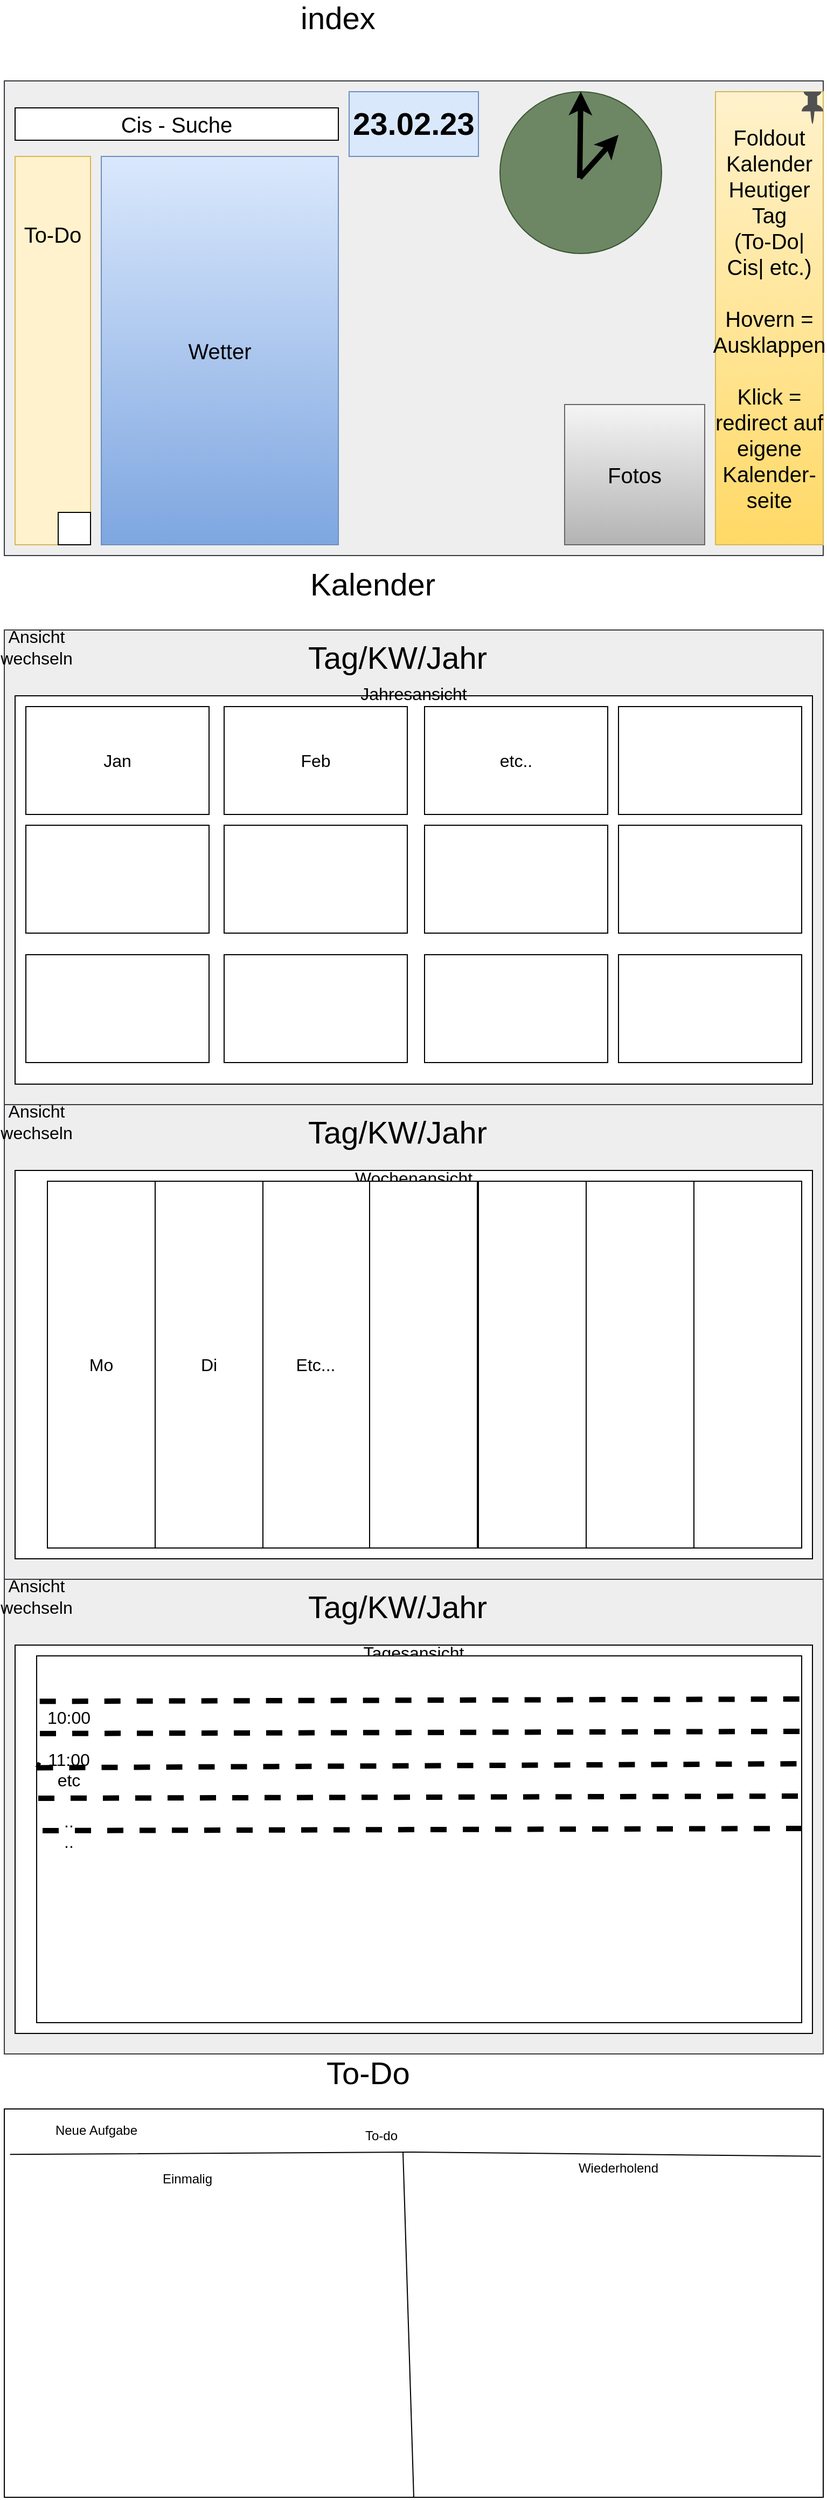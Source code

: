 <mxfile version="20.8.23" type="github">
  <diagram name="Seite-1" id="EmDK2r1r_ojtpIDrd_3T">
    <mxGraphModel dx="1114" dy="575" grid="1" gridSize="10" guides="1" tooltips="1" connect="1" arrows="1" fold="1" page="1" pageScale="1" pageWidth="827" pageHeight="1169" math="0" shadow="0">
      <root>
        <mxCell id="0" />
        <mxCell id="1" parent="0" />
        <mxCell id="56nTkRyiLyYgo9OfkKjr-2" value="" style="rounded=0;whiteSpace=wrap;html=1;fillColor=#eeeeee;strokeColor=#36393d;" parent="1" vertex="1">
          <mxGeometry x="40" y="80" width="760" height="440" as="geometry" />
        </mxCell>
        <mxCell id="56nTkRyiLyYgo9OfkKjr-3" value="&lt;font style=&quot;font-size: 13px;&quot;&gt;&lt;font style=&quot;font-size: 14px;&quot;&gt;&lt;font style=&quot;font-size: 15px;&quot;&gt;&lt;font style=&quot;font-size: 16px;&quot;&gt;&lt;font style=&quot;font-size: 17px;&quot;&gt;&lt;font style=&quot;font-size: 18px;&quot;&gt;&lt;font style=&quot;font-size: 19px;&quot;&gt;&lt;font style=&quot;font-size: 20px;&quot;&gt;&lt;font style=&quot;font-size: 21px;&quot;&gt;&lt;font style=&quot;font-size: 22px;&quot;&gt;&lt;font style=&quot;font-size: 23px;&quot;&gt;&lt;font style=&quot;font-size: 24px;&quot;&gt;&lt;font style=&quot;font-size: 25px;&quot;&gt;&lt;font style=&quot;font-size: 26px;&quot;&gt;&lt;font style=&quot;font-size: 27px;&quot;&gt;&lt;font style=&quot;font-size: 28px;&quot;&gt;&lt;font style=&quot;font-size: 29px;&quot;&gt;&lt;b&gt;23.02.23&lt;/b&gt;&lt;/font&gt;&lt;/font&gt;&lt;/font&gt;&lt;/font&gt;&lt;/font&gt;&lt;/font&gt;&lt;/font&gt;&lt;/font&gt;&lt;/font&gt;&lt;/font&gt;&lt;/font&gt;&lt;/font&gt;&lt;/font&gt;&lt;/font&gt;&lt;/font&gt;&lt;/font&gt;&lt;/font&gt;" style="rounded=0;whiteSpace=wrap;html=1;fillColor=#dae8fc;strokeColor=#6c8ebf;" parent="1" vertex="1">
          <mxGeometry x="360" y="90" width="120" height="60" as="geometry" />
        </mxCell>
        <mxCell id="56nTkRyiLyYgo9OfkKjr-4" value="&lt;div style=&quot;font-size: 20px;&quot;&gt;&lt;font style=&quot;font-size: 20px;&quot;&gt;Foldout Kalender Heutiger Tag&lt;/font&gt;&lt;/div&gt;&lt;div style=&quot;font-size: 20px;&quot;&gt;&lt;font style=&quot;font-size: 20px;&quot;&gt;&lt;font style=&quot;font-size: 20px;&quot;&gt;(To-Do| Cis| etc.)&lt;/font&gt;&lt;/font&gt;&lt;/div&gt;&lt;div style=&quot;font-size: 20px;&quot;&gt;&lt;font style=&quot;font-size: 20px;&quot;&gt;&lt;font style=&quot;font-size: 20px;&quot;&gt;&lt;br&gt;&lt;/font&gt;&lt;/font&gt;&lt;/div&gt;&lt;div style=&quot;font-size: 20px;&quot;&gt;&lt;font style=&quot;font-size: 20px;&quot;&gt;&lt;font style=&quot;font-size: 20px;&quot;&gt;Hovern = Ausklappen&lt;/font&gt;&lt;/font&gt;&lt;/div&gt;&lt;div style=&quot;font-size: 20px;&quot;&gt;&lt;font style=&quot;font-size: 20px;&quot;&gt;&lt;font style=&quot;font-size: 20px;&quot;&gt;&lt;br&gt;&lt;/font&gt;&lt;/font&gt;&lt;/div&gt;&lt;div style=&quot;font-size: 20px;&quot;&gt;&lt;font style=&quot;font-size: 20px;&quot;&gt;&lt;font style=&quot;font-size: 20px;&quot;&gt;Klick = redirect auf eigene Kalender-seite&lt;br&gt;&lt;/font&gt;&lt;/font&gt;&lt;/div&gt;" style="rounded=0;whiteSpace=wrap;html=1;fontSize=46;fillColor=#fff2cc;gradientColor=#ffd966;strokeColor=#d6b656;" parent="1" vertex="1">
          <mxGeometry x="700" y="90" width="100" height="420" as="geometry" />
        </mxCell>
        <mxCell id="56nTkRyiLyYgo9OfkKjr-6" value="" style="sketch=0;pointerEvents=1;shadow=0;dashed=0;html=1;strokeColor=none;fillColor=#505050;labelPosition=center;verticalLabelPosition=bottom;verticalAlign=top;outlineConnect=0;align=center;shape=mxgraph.office.concepts.pin;fontSize=20;" parent="1" vertex="1">
          <mxGeometry x="780" y="90" width="20" height="30" as="geometry" />
        </mxCell>
        <mxCell id="56nTkRyiLyYgo9OfkKjr-7" value="&lt;div&gt;Wetter&lt;/div&gt;" style="rounded=0;whiteSpace=wrap;html=1;fontSize=20;fillColor=#dae8fc;gradientColor=#7ea6e0;strokeColor=#6c8ebf;" parent="1" vertex="1">
          <mxGeometry x="130" y="150" width="220" height="360" as="geometry" />
        </mxCell>
        <mxCell id="56nTkRyiLyYgo9OfkKjr-8" value="&lt;div align=&quot;left&quot;&gt;To-Do&lt;br&gt;&lt;/div&gt;&lt;div&gt;&lt;br&gt;&lt;/div&gt;&lt;div&gt;&lt;br&gt;&lt;/div&gt;&lt;div&gt;&lt;br&gt;&lt;/div&gt;&lt;div&gt;&lt;br&gt;&lt;/div&gt;&lt;div&gt;&lt;br&gt;&lt;/div&gt;&lt;div&gt;&lt;br&gt;&lt;/div&gt;&lt;div&gt;&lt;br&gt;&lt;/div&gt;&lt;div&gt;&lt;br&gt;&lt;/div&gt;&lt;div&gt;&lt;br&gt;&lt;/div&gt;" style="rounded=0;whiteSpace=wrap;html=1;fontSize=20;fillColor=#fff2cc;strokeColor=#d6b656;" parent="1" vertex="1">
          <mxGeometry x="50" y="150" width="70" height="360" as="geometry" />
        </mxCell>
        <mxCell id="56nTkRyiLyYgo9OfkKjr-10" value="" style="whiteSpace=wrap;html=1;aspect=fixed;fontSize=20;" parent="1" vertex="1">
          <mxGeometry x="90" y="480" width="30" height="30" as="geometry" />
        </mxCell>
        <mxCell id="56nTkRyiLyYgo9OfkKjr-9" value="" style="shape=image;html=1;verticalAlign=top;verticalLabelPosition=bottom;labelBackgroundColor=#ffffff;imageAspect=0;aspect=fixed;image=https://cdn4.iconfinder.com/data/icons/ionicons/512/icon-plus-round-128.png;fontSize=20;" parent="1" vertex="1">
          <mxGeometry x="90" y="480" width="30" height="30" as="geometry" />
        </mxCell>
        <mxCell id="56nTkRyiLyYgo9OfkKjr-12" value="&lt;div&gt;Cis - Suche&lt;/div&gt;" style="rounded=0;whiteSpace=wrap;html=1;fontSize=20;" parent="1" vertex="1">
          <mxGeometry x="50" y="105" width="300" height="30" as="geometry" />
        </mxCell>
        <mxCell id="56nTkRyiLyYgo9OfkKjr-13" value="Fotos" style="whiteSpace=wrap;html=1;aspect=fixed;fontSize=20;fillColor=#f5f5f5;strokeColor=#666666;gradientColor=#b3b3b3;" parent="1" vertex="1">
          <mxGeometry x="560" y="380" width="130" height="130" as="geometry" />
        </mxCell>
        <mxCell id="56nTkRyiLyYgo9OfkKjr-14" value="" style="ellipse;whiteSpace=wrap;html=1;aspect=fixed;fontSize=29;fillColor=#6d8764;fontColor=#ffffff;strokeColor=#3A5431;" parent="1" vertex="1">
          <mxGeometry x="500" y="90" width="150" height="150" as="geometry" />
        </mxCell>
        <mxCell id="56nTkRyiLyYgo9OfkKjr-16" value="" style="endArrow=classic;html=1;rounded=0;fontSize=29;strokeWidth=5;" parent="1" edge="1">
          <mxGeometry width="50" height="50" relative="1" as="geometry">
            <mxPoint x="574" y="170" as="sourcePoint" />
            <mxPoint x="610" y="130" as="targetPoint" />
          </mxGeometry>
        </mxCell>
        <mxCell id="56nTkRyiLyYgo9OfkKjr-17" value="" style="endArrow=classic;html=1;rounded=0;fontSize=29;strokeWidth=5;entryX=0.5;entryY=0;entryDx=0;entryDy=0;" parent="1" target="56nTkRyiLyYgo9OfkKjr-14" edge="1">
          <mxGeometry width="50" height="50" relative="1" as="geometry">
            <mxPoint x="574" y="170" as="sourcePoint" />
            <mxPoint x="580" y="210" as="targetPoint" />
          </mxGeometry>
        </mxCell>
        <mxCell id="56nTkRyiLyYgo9OfkKjr-18" value="&lt;div&gt;index&lt;/div&gt;" style="text;html=1;strokeColor=none;fillColor=none;spacing=5;spacingTop=-20;whiteSpace=wrap;overflow=hidden;rounded=0;fontSize=29;" parent="1" vertex="1">
          <mxGeometry x="310" y="15" width="190" height="120" as="geometry" />
        </mxCell>
        <mxCell id="56nTkRyiLyYgo9OfkKjr-19" value="Kalender" style="text;html=1;strokeColor=none;fillColor=none;spacing=5;spacingTop=-20;whiteSpace=wrap;overflow=hidden;rounded=0;fontSize=29;" parent="1" vertex="1">
          <mxGeometry x="319" y="540" width="190" height="120" as="geometry" />
        </mxCell>
        <mxCell id="56nTkRyiLyYgo9OfkKjr-20" value="" style="rounded=0;whiteSpace=wrap;html=1;fillColor=#eeeeee;strokeColor=#36393d;" parent="1" vertex="1">
          <mxGeometry x="40" y="589" width="760" height="440" as="geometry" />
        </mxCell>
        <mxCell id="56nTkRyiLyYgo9OfkKjr-21" value="&lt;div&gt;Tag/KW/Jahr&lt;/div&gt;" style="text;html=1;strokeColor=none;fillColor=none;align=center;verticalAlign=middle;whiteSpace=wrap;rounded=0;fontSize=29;" parent="1" vertex="1">
          <mxGeometry x="375" y="600" width="60" height="30" as="geometry" />
        </mxCell>
        <mxCell id="56nTkRyiLyYgo9OfkKjr-22" value="Ansicht wechseln" style="text;html=1;strokeColor=none;fillColor=none;align=center;verticalAlign=middle;whiteSpace=wrap;rounded=0;fontSize=16;" parent="1" vertex="1">
          <mxGeometry x="40" y="590" width="60" height="30" as="geometry" />
        </mxCell>
        <mxCell id="56nTkRyiLyYgo9OfkKjr-24" value="&lt;div&gt;Jahresansicht&lt;/div&gt;&lt;div&gt;&lt;br&gt;&lt;/div&gt;&lt;div&gt;&lt;br&gt;&lt;/div&gt;&lt;div&gt;&lt;br&gt;&lt;/div&gt;&lt;div&gt;&lt;br&gt;&lt;/div&gt;&lt;div&gt;&lt;br&gt;&lt;/div&gt;&lt;div&gt;&lt;br&gt;&lt;/div&gt;&lt;div&gt;&lt;br&gt;&lt;/div&gt;&lt;div&gt;&lt;br&gt;&lt;/div&gt;&lt;div&gt;&lt;br&gt;&lt;/div&gt;&lt;div&gt;&lt;br&gt;&lt;/div&gt;&lt;div&gt;&lt;br&gt;&lt;/div&gt;&lt;div&gt;&lt;br&gt;&lt;/div&gt;&lt;div&gt;&lt;br&gt;&lt;/div&gt;&lt;div&gt;&lt;br&gt;&lt;/div&gt;&lt;div&gt;&lt;br&gt;&lt;/div&gt;&lt;div&gt;&lt;br&gt;&lt;/div&gt;&lt;div&gt;&lt;br&gt;&lt;/div&gt;&lt;div&gt;&lt;br&gt;&lt;/div&gt;&lt;div&gt;&lt;br&gt;&lt;/div&gt;" style="rounded=0;whiteSpace=wrap;html=1;fontSize=16;" parent="1" vertex="1">
          <mxGeometry x="50" y="650" width="740" height="360" as="geometry" />
        </mxCell>
        <mxCell id="56nTkRyiLyYgo9OfkKjr-34" value="Jan" style="rounded=0;whiteSpace=wrap;html=1;fontSize=16;" parent="1" vertex="1">
          <mxGeometry x="60" y="660" width="170" height="100" as="geometry" />
        </mxCell>
        <mxCell id="56nTkRyiLyYgo9OfkKjr-35" value="Feb" style="rounded=0;whiteSpace=wrap;html=1;fontSize=16;" parent="1" vertex="1">
          <mxGeometry x="244" y="660" width="170" height="100" as="geometry" />
        </mxCell>
        <mxCell id="56nTkRyiLyYgo9OfkKjr-36" value="" style="rounded=0;whiteSpace=wrap;html=1;fontSize=16;" parent="1" vertex="1">
          <mxGeometry x="610" y="660" width="170" height="100" as="geometry" />
        </mxCell>
        <mxCell id="56nTkRyiLyYgo9OfkKjr-37" value="etc.." style="rounded=0;whiteSpace=wrap;html=1;fontSize=16;" parent="1" vertex="1">
          <mxGeometry x="430" y="660" width="170" height="100" as="geometry" />
        </mxCell>
        <mxCell id="56nTkRyiLyYgo9OfkKjr-38" value="" style="rounded=0;whiteSpace=wrap;html=1;fontSize=16;" parent="1" vertex="1">
          <mxGeometry x="60" y="890" width="170" height="100" as="geometry" />
        </mxCell>
        <mxCell id="56nTkRyiLyYgo9OfkKjr-39" value="" style="rounded=0;whiteSpace=wrap;html=1;fontSize=16;" parent="1" vertex="1">
          <mxGeometry x="244" y="890" width="170" height="100" as="geometry" />
        </mxCell>
        <mxCell id="56nTkRyiLyYgo9OfkKjr-40" value="" style="rounded=0;whiteSpace=wrap;html=1;fontSize=16;" parent="1" vertex="1">
          <mxGeometry x="610" y="890" width="170" height="100" as="geometry" />
        </mxCell>
        <mxCell id="56nTkRyiLyYgo9OfkKjr-41" value="" style="rounded=0;whiteSpace=wrap;html=1;fontSize=16;" parent="1" vertex="1">
          <mxGeometry x="430" y="890" width="170" height="100" as="geometry" />
        </mxCell>
        <mxCell id="56nTkRyiLyYgo9OfkKjr-42" value="" style="rounded=0;whiteSpace=wrap;html=1;fontSize=16;" parent="1" vertex="1">
          <mxGeometry x="60" y="770" width="170" height="100" as="geometry" />
        </mxCell>
        <mxCell id="56nTkRyiLyYgo9OfkKjr-43" value="" style="rounded=0;whiteSpace=wrap;html=1;fontSize=16;" parent="1" vertex="1">
          <mxGeometry x="244" y="770" width="170" height="100" as="geometry" />
        </mxCell>
        <mxCell id="56nTkRyiLyYgo9OfkKjr-44" value="" style="rounded=0;whiteSpace=wrap;html=1;fontSize=16;" parent="1" vertex="1">
          <mxGeometry x="610" y="770" width="170" height="100" as="geometry" />
        </mxCell>
        <mxCell id="56nTkRyiLyYgo9OfkKjr-45" value="" style="rounded=0;whiteSpace=wrap;html=1;fontSize=16;" parent="1" vertex="1">
          <mxGeometry x="430" y="770" width="170" height="100" as="geometry" />
        </mxCell>
        <mxCell id="56nTkRyiLyYgo9OfkKjr-46" value="" style="rounded=0;whiteSpace=wrap;html=1;fillColor=#eeeeee;strokeColor=#36393d;" parent="1" vertex="1">
          <mxGeometry x="40" y="1029" width="760" height="440" as="geometry" />
        </mxCell>
        <mxCell id="56nTkRyiLyYgo9OfkKjr-47" value="&lt;div&gt;Tag/KW/Jahr&lt;/div&gt;" style="text;html=1;strokeColor=none;fillColor=none;align=center;verticalAlign=middle;whiteSpace=wrap;rounded=0;fontSize=29;" parent="1" vertex="1">
          <mxGeometry x="375" y="1040" width="60" height="30" as="geometry" />
        </mxCell>
        <mxCell id="56nTkRyiLyYgo9OfkKjr-48" value="Ansicht wechseln" style="text;html=1;strokeColor=none;fillColor=none;align=center;verticalAlign=middle;whiteSpace=wrap;rounded=0;fontSize=16;" parent="1" vertex="1">
          <mxGeometry x="40" y="1030" width="60" height="30" as="geometry" />
        </mxCell>
        <mxCell id="56nTkRyiLyYgo9OfkKjr-49" value="&lt;div&gt;Wochenansicht&lt;/div&gt;&lt;div&gt;&lt;br&gt;&lt;/div&gt;&lt;div&gt;&lt;br&gt;&lt;/div&gt;&lt;div&gt;&lt;br&gt;&lt;/div&gt;&lt;div&gt;&lt;br&gt;&lt;/div&gt;&lt;div&gt;&lt;br&gt;&lt;/div&gt;&lt;div&gt;&lt;br&gt;&lt;/div&gt;&lt;div&gt;&lt;br&gt;&lt;/div&gt;&lt;div&gt;&lt;br&gt;&lt;/div&gt;&lt;div&gt;&lt;br&gt;&lt;/div&gt;&lt;div&gt;&lt;br&gt;&lt;/div&gt;&lt;div&gt;&lt;br&gt;&lt;/div&gt;&lt;div&gt;&lt;br&gt;&lt;/div&gt;&lt;div&gt;&lt;br&gt;&lt;/div&gt;&lt;div&gt;&lt;br&gt;&lt;/div&gt;&lt;div&gt;&lt;br&gt;&lt;/div&gt;&lt;div&gt;&lt;br&gt;&lt;/div&gt;&lt;div&gt;&lt;br&gt;&lt;/div&gt;&lt;div&gt;&lt;br&gt;&lt;/div&gt;" style="rounded=0;whiteSpace=wrap;html=1;fontSize=16;" parent="1" vertex="1">
          <mxGeometry x="50" y="1090" width="740" height="360" as="geometry" />
        </mxCell>
        <mxCell id="56nTkRyiLyYgo9OfkKjr-52" value="" style="rounded=0;whiteSpace=wrap;html=1;fontSize=16;" parent="1" vertex="1">
          <mxGeometry x="680" y="1100" width="100" height="340" as="geometry" />
        </mxCell>
        <mxCell id="56nTkRyiLyYgo9OfkKjr-62" value="" style="rounded=0;whiteSpace=wrap;html=1;fontSize=16;" parent="1" vertex="1">
          <mxGeometry x="580" y="1100" width="100" height="340" as="geometry" />
        </mxCell>
        <mxCell id="56nTkRyiLyYgo9OfkKjr-63" value="" style="rounded=0;whiteSpace=wrap;html=1;fontSize=16;" parent="1" vertex="1">
          <mxGeometry x="480" y="1100" width="100" height="340" as="geometry" />
        </mxCell>
        <mxCell id="56nTkRyiLyYgo9OfkKjr-64" value="" style="rounded=0;whiteSpace=wrap;html=1;fontSize=16;" parent="1" vertex="1">
          <mxGeometry x="379" y="1100" width="100" height="340" as="geometry" />
        </mxCell>
        <mxCell id="56nTkRyiLyYgo9OfkKjr-65" value="Etc..." style="rounded=0;whiteSpace=wrap;html=1;fontSize=16;" parent="1" vertex="1">
          <mxGeometry x="279" y="1100" width="100" height="340" as="geometry" />
        </mxCell>
        <mxCell id="56nTkRyiLyYgo9OfkKjr-66" value="Di" style="rounded=0;whiteSpace=wrap;html=1;fontSize=16;" parent="1" vertex="1">
          <mxGeometry x="180" y="1100" width="100" height="340" as="geometry" />
        </mxCell>
        <mxCell id="56nTkRyiLyYgo9OfkKjr-67" value="Mo" style="rounded=0;whiteSpace=wrap;html=1;fontSize=16;" parent="1" vertex="1">
          <mxGeometry x="80" y="1100" width="100" height="340" as="geometry" />
        </mxCell>
        <mxCell id="56nTkRyiLyYgo9OfkKjr-76" value="" style="rounded=0;whiteSpace=wrap;html=1;fillColor=#eeeeee;strokeColor=#36393d;" parent="1" vertex="1">
          <mxGeometry x="40" y="1469" width="760" height="440" as="geometry" />
        </mxCell>
        <mxCell id="56nTkRyiLyYgo9OfkKjr-77" value="&lt;div&gt;Tag/KW/Jahr&lt;/div&gt;" style="text;html=1;strokeColor=none;fillColor=none;align=center;verticalAlign=middle;whiteSpace=wrap;rounded=0;fontSize=29;" parent="1" vertex="1">
          <mxGeometry x="375" y="1480" width="60" height="30" as="geometry" />
        </mxCell>
        <mxCell id="56nTkRyiLyYgo9OfkKjr-78" value="Ansicht wechseln" style="text;html=1;strokeColor=none;fillColor=none;align=center;verticalAlign=middle;whiteSpace=wrap;rounded=0;fontSize=16;" parent="1" vertex="1">
          <mxGeometry x="40" y="1470" width="60" height="30" as="geometry" />
        </mxCell>
        <mxCell id="56nTkRyiLyYgo9OfkKjr-79" value="&lt;div&gt;Tagesansicht&lt;/div&gt;&lt;div&gt;&lt;br&gt;&lt;/div&gt;&lt;div&gt;&lt;br&gt;&lt;/div&gt;&lt;div&gt;&lt;br&gt;&lt;/div&gt;&lt;div&gt;&lt;br&gt;&lt;/div&gt;&lt;div&gt;&lt;br&gt;&lt;/div&gt;&lt;div&gt;&lt;br&gt;&lt;/div&gt;&lt;div&gt;&lt;br&gt;&lt;/div&gt;&lt;div&gt;&lt;br&gt;&lt;/div&gt;&lt;div&gt;&lt;br&gt;&lt;/div&gt;&lt;div&gt;&lt;br&gt;&lt;/div&gt;&lt;div&gt;&lt;br&gt;&lt;/div&gt;&lt;div&gt;&lt;br&gt;&lt;/div&gt;&lt;div&gt;&lt;br&gt;&lt;/div&gt;&lt;div&gt;&lt;br&gt;&lt;/div&gt;&lt;div&gt;&lt;br&gt;&lt;/div&gt;&lt;div&gt;&lt;br&gt;&lt;/div&gt;&lt;div&gt;&lt;br&gt;&lt;/div&gt;&lt;div&gt;&lt;br&gt;&lt;/div&gt;" style="rounded=0;whiteSpace=wrap;html=1;fontSize=16;" parent="1" vertex="1">
          <mxGeometry x="50" y="1530" width="740" height="360" as="geometry" />
        </mxCell>
        <mxCell id="56nTkRyiLyYgo9OfkKjr-81" value="" style="rounded=0;whiteSpace=wrap;html=1;fontSize=16;" parent="1" vertex="1">
          <mxGeometry x="70" y="1540" width="710" height="340" as="geometry" />
        </mxCell>
        <mxCell id="56nTkRyiLyYgo9OfkKjr-87" value="" style="endArrow=none;dashed=1;html=1;rounded=0;strokeWidth=5;fontSize=16;exitX=0.004;exitY=0.124;exitDx=0;exitDy=0;exitPerimeter=0;" parent="1" source="56nTkRyiLyYgo9OfkKjr-81" edge="1">
          <mxGeometry width="50" height="50" relative="1" as="geometry">
            <mxPoint x="480" y="1720" as="sourcePoint" />
            <mxPoint x="780" y="1580" as="targetPoint" />
          </mxGeometry>
        </mxCell>
        <mxCell id="56nTkRyiLyYgo9OfkKjr-88" value="" style="endArrow=none;dashed=1;html=1;rounded=0;strokeWidth=5;fontSize=16;exitX=0.004;exitY=0.124;exitDx=0;exitDy=0;exitPerimeter=0;" parent="1" edge="1">
          <mxGeometry width="50" height="50" relative="1" as="geometry">
            <mxPoint x="73" y="1612" as="sourcePoint" />
            <mxPoint x="780" y="1610" as="targetPoint" />
          </mxGeometry>
        </mxCell>
        <mxCell id="56nTkRyiLyYgo9OfkKjr-89" value="" style="endArrow=none;dashed=1;html=1;rounded=0;strokeWidth=5;fontSize=16;exitX=0.004;exitY=0.124;exitDx=0;exitDy=0;exitPerimeter=0;startArrow=none;" parent="1" source="56nTkRyiLyYgo9OfkKjr-92" edge="1">
          <mxGeometry width="50" height="50" relative="1" as="geometry">
            <mxPoint x="73" y="1642" as="sourcePoint" />
            <mxPoint x="780" y="1640" as="targetPoint" />
          </mxGeometry>
        </mxCell>
        <mxCell id="56nTkRyiLyYgo9OfkKjr-90" value="" style="endArrow=none;dashed=1;html=1;rounded=0;strokeWidth=5;fontSize=16;exitX=0.004;exitY=0.124;exitDx=0;exitDy=0;exitPerimeter=0;" parent="1" edge="1">
          <mxGeometry width="50" height="50" relative="1" as="geometry">
            <mxPoint x="71.5" y="1672" as="sourcePoint" />
            <mxPoint x="778.5" y="1670" as="targetPoint" />
          </mxGeometry>
        </mxCell>
        <mxCell id="56nTkRyiLyYgo9OfkKjr-91" value="" style="endArrow=none;dashed=1;html=1;rounded=0;strokeWidth=5;fontSize=16;exitX=0.004;exitY=0.124;exitDx=0;exitDy=0;exitPerimeter=0;" parent="1" edge="1">
          <mxGeometry width="50" height="50" relative="1" as="geometry">
            <mxPoint x="75.5" y="1702" as="sourcePoint" />
            <mxPoint x="782.5" y="1700" as="targetPoint" />
          </mxGeometry>
        </mxCell>
        <mxCell id="56nTkRyiLyYgo9OfkKjr-95" value="" style="endArrow=none;dashed=1;html=1;rounded=0;strokeWidth=5;fontSize=16;exitX=0.004;exitY=0.124;exitDx=0;exitDy=0;exitPerimeter=0;" parent="1" target="56nTkRyiLyYgo9OfkKjr-92" edge="1">
          <mxGeometry width="50" height="50" relative="1" as="geometry">
            <mxPoint x="73" y="1642" as="sourcePoint" />
            <mxPoint x="780" y="1640" as="targetPoint" />
          </mxGeometry>
        </mxCell>
        <mxCell id="56nTkRyiLyYgo9OfkKjr-92" value="&lt;div&gt;10:00&lt;/div&gt;&lt;div&gt;&lt;br&gt;&lt;/div&gt;&lt;div&gt;11:00&lt;br&gt;&lt;/div&gt;&lt;div&gt;etc&lt;br&gt;&lt;/div&gt;&lt;div&gt;&lt;br&gt;&lt;/div&gt;&lt;div&gt;..&lt;br&gt;&lt;/div&gt;&lt;div&gt;..&lt;br&gt;&lt;/div&gt;" style="text;html=1;strokeColor=none;fillColor=none;align=center;verticalAlign=middle;whiteSpace=wrap;rounded=0;fontSize=16;" parent="1" vertex="1">
          <mxGeometry x="70" y="1640" width="60" height="30" as="geometry" />
        </mxCell>
        <mxCell id="56nTkRyiLyYgo9OfkKjr-98" value="&lt;div&gt;To-Do&lt;/div&gt;" style="text;html=1;strokeColor=none;fillColor=none;spacing=5;spacingTop=-20;whiteSpace=wrap;overflow=hidden;rounded=0;fontSize=29;" parent="1" vertex="1">
          <mxGeometry x="334" y="1920" width="136" height="40" as="geometry" />
        </mxCell>
        <mxCell id="56nTkRyiLyYgo9OfkKjr-99" value="" style="rounded=0;whiteSpace=wrap;html=1;fontSize=16;" parent="1" vertex="1">
          <mxGeometry x="40" y="1960" width="760" height="360" as="geometry" />
        </mxCell>
        <mxCell id="5oSPeeX8ur8Y8-Df1iJi-1" value="&lt;div&gt;To-do&lt;/div&gt;" style="text;html=1;strokeColor=none;fillColor=none;align=center;verticalAlign=middle;whiteSpace=wrap;rounded=0;" vertex="1" parent="1">
          <mxGeometry x="360" y="1970" width="60" height="30" as="geometry" />
        </mxCell>
        <mxCell id="5oSPeeX8ur8Y8-Df1iJi-2" value="" style="shape=image;html=1;verticalAlign=top;verticalLabelPosition=bottom;labelBackgroundColor=#ffffff;imageAspect=0;aspect=fixed;image=https://cdn4.iconfinder.com/data/icons/ionicons/512/icon-plus-128.png" vertex="1" parent="1">
          <mxGeometry x="41" y="1960" width="40" height="40" as="geometry" />
        </mxCell>
        <mxCell id="5oSPeeX8ur8Y8-Df1iJi-3" value="&lt;div&gt;Neue Aufgabe&lt;/div&gt;" style="text;html=1;strokeColor=none;fillColor=none;align=center;verticalAlign=middle;whiteSpace=wrap;rounded=0;" vertex="1" parent="1">
          <mxGeometry x="81" y="1965" width="89" height="30" as="geometry" />
        </mxCell>
        <mxCell id="5oSPeeX8ur8Y8-Df1iJi-5" value="" style="endArrow=none;html=1;rounded=0;entryX=0.007;entryY=0.117;entryDx=0;entryDy=0;exitX=0.997;exitY=0.122;exitDx=0;exitDy=0;exitPerimeter=0;entryPerimeter=0;" edge="1" parent="1" source="56nTkRyiLyYgo9OfkKjr-99" target="56nTkRyiLyYgo9OfkKjr-99">
          <mxGeometry width="50" height="50" relative="1" as="geometry">
            <mxPoint x="390" y="2150" as="sourcePoint" />
            <mxPoint x="440" y="2100" as="targetPoint" />
            <Array as="points">
              <mxPoint x="420" y="2000" />
            </Array>
          </mxGeometry>
        </mxCell>
        <mxCell id="5oSPeeX8ur8Y8-Df1iJi-6" value="" style="endArrow=none;html=1;rounded=0;" edge="1" parent="1">
          <mxGeometry width="50" height="50" relative="1" as="geometry">
            <mxPoint x="420" y="2320" as="sourcePoint" />
            <mxPoint x="410" y="2000" as="targetPoint" />
          </mxGeometry>
        </mxCell>
        <mxCell id="5oSPeeX8ur8Y8-Df1iJi-8" value="Einmalig" style="text;html=1;strokeColor=none;fillColor=none;align=center;verticalAlign=middle;whiteSpace=wrap;rounded=0;" vertex="1" parent="1">
          <mxGeometry x="180" y="2010" width="60" height="30" as="geometry" />
        </mxCell>
        <mxCell id="5oSPeeX8ur8Y8-Df1iJi-9" value="Wiederholend" style="text;html=1;strokeColor=none;fillColor=none;align=center;verticalAlign=middle;whiteSpace=wrap;rounded=0;" vertex="1" parent="1">
          <mxGeometry x="580" y="2000" width="60" height="30" as="geometry" />
        </mxCell>
      </root>
    </mxGraphModel>
  </diagram>
</mxfile>
